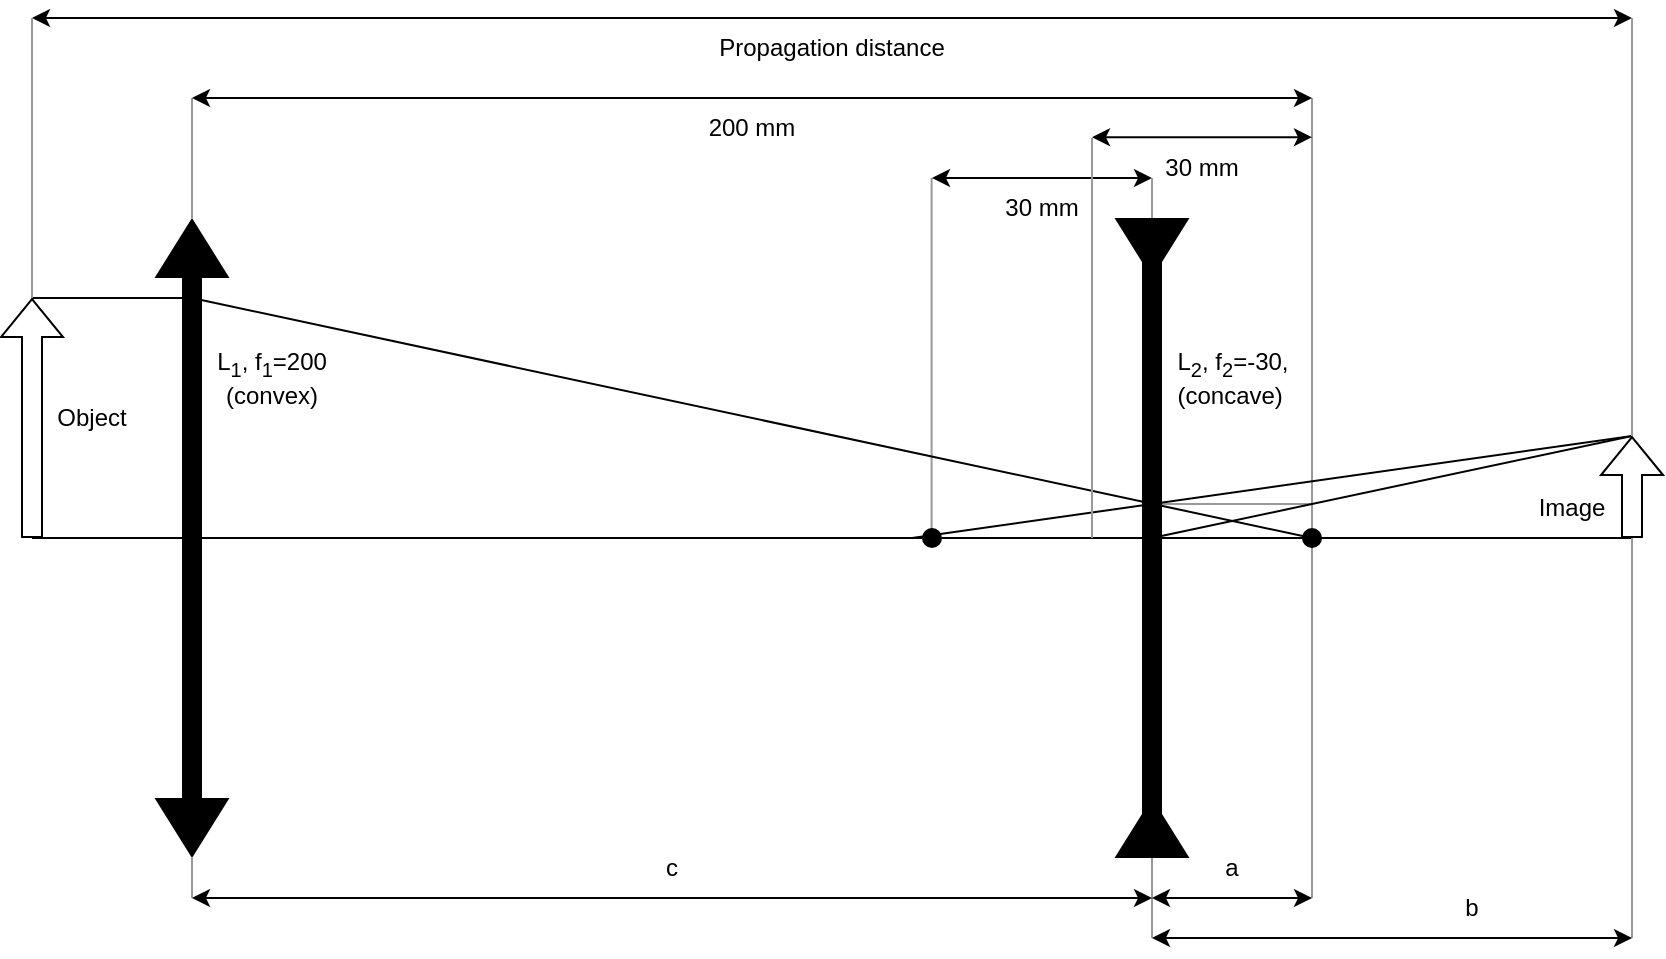<mxfile scale="1" border="10">
    <diagram id="h17Kq1fYVlkzOT2byBLN" name="Page-1">
        <mxGraphModel dx="169" dy="93" grid="1" gridSize="10" guides="1" tooltips="1" connect="1" arrows="1" fold="1" page="1" pageScale="1" pageWidth="1169" pageHeight="827" background="#ffffff" math="0" shadow="0">
            <root>
                <mxCell id="0"/>
                <mxCell id="1" parent="0"/>
                <mxCell id="kd8pXG1fjtVr0i-MkSHm-70" value="" style="endArrow=none;html=1;rounded=0;startArrow=none;" parent="1" source="kd8pXG1fjtVr0i-MkSHm-68" edge="1">
                    <mxGeometry width="50" height="50" relative="1" as="geometry">
                        <mxPoint x="40" y="400" as="sourcePoint"/>
                        <mxPoint x="840" y="400" as="targetPoint"/>
                    </mxGeometry>
                </mxCell>
                <mxCell id="kd8pXG1fjtVr0i-MkSHm-72" value="" style="shape=flexArrow;endArrow=classic;html=1;rounded=0;" parent="1" edge="1">
                    <mxGeometry width="50" height="50" relative="1" as="geometry">
                        <mxPoint x="40" y="400" as="sourcePoint"/>
                        <mxPoint x="40" y="280" as="targetPoint"/>
                    </mxGeometry>
                </mxCell>
                <mxCell id="kd8pXG1fjtVr0i-MkSHm-15" value="" style="endArrow=none;html=1;rounded=0;" parent="1" edge="1">
                    <mxGeometry width="50" height="50" relative="1" as="geometry">
                        <mxPoint x="40" y="280" as="sourcePoint"/>
                        <mxPoint x="120" y="280" as="targetPoint"/>
                    </mxGeometry>
                </mxCell>
                <mxCell id="kd8pXG1fjtVr0i-MkSHm-20" value="" style="endArrow=none;html=1;rounded=0;strokeColor=#999999;" parent="1" edge="1">
                    <mxGeometry width="50" height="50" relative="1" as="geometry">
                        <mxPoint x="600" y="383" as="sourcePoint"/>
                        <mxPoint x="680" y="383" as="targetPoint"/>
                    </mxGeometry>
                </mxCell>
                <mxCell id="kd8pXG1fjtVr0i-MkSHm-37" value="&lt;div&gt;L&lt;sub&gt;1&lt;/sub&gt;,&amp;nbsp;&lt;span&gt;f&lt;/span&gt;&lt;sub&gt;1&lt;/sub&gt;&lt;span&gt;=200&lt;/span&gt;&lt;/div&gt;&lt;div&gt;&lt;span&gt;(convex)&lt;/span&gt;&lt;/div&gt;" style="text;html=1;strokeColor=none;fillColor=none;align=center;verticalAlign=middle;whiteSpace=wrap;rounded=0;" parent="1" vertex="1">
                    <mxGeometry x="125" y="240" width="70" height="160" as="geometry"/>
                </mxCell>
                <mxCell id="kd8pXG1fjtVr0i-MkSHm-40" value="&lt;div&gt;L&lt;sub&gt;2&lt;/sub&gt;,&amp;nbsp;&lt;span&gt;f&lt;/span&gt;&lt;sub&gt;2&lt;/sub&gt;&lt;span&gt;=-30,&lt;/span&gt;&lt;/div&gt;&lt;div align=&quot;left&quot;&gt;&lt;span style=&quot;text-align: center&quot;&gt;(concave)&lt;/span&gt;&lt;/div&gt;" style="text;html=1;strokeColor=none;fillColor=none;align=center;verticalAlign=middle;whiteSpace=wrap;rounded=0;" parent="1" vertex="1">
                    <mxGeometry x="605.5" y="240" width="69" height="160" as="geometry"/>
                </mxCell>
                <mxCell id="kd8pXG1fjtVr0i-MkSHm-41" value="200&amp;nbsp;mm" style="text;html=1;strokeColor=none;fillColor=none;align=center;verticalAlign=middle;whiteSpace=wrap;rounded=0;" parent="1" vertex="1">
                    <mxGeometry x="360" y="180" width="80" height="30" as="geometry"/>
                </mxCell>
                <mxCell id="kd8pXG1fjtVr0i-MkSHm-43" value="30 mm" style="text;html=1;strokeColor=none;fillColor=none;align=center;verticalAlign=middle;whiteSpace=wrap;rounded=0;" parent="1" vertex="1">
                    <mxGeometry x="510" y="220" width="70" height="30" as="geometry"/>
                </mxCell>
                <mxCell id="kd8pXG1fjtVr0i-MkSHm-45" value="" style="endArrow=none;html=1;rounded=0;strokeColor=#999999;" parent="1" target="kd8pXG1fjtVr0i-MkSHm-5" edge="1">
                    <mxGeometry width="50" height="50" relative="1" as="geometry">
                        <mxPoint x="120" y="180" as="sourcePoint"/>
                        <mxPoint x="490" y="370" as="targetPoint"/>
                    </mxGeometry>
                </mxCell>
                <mxCell id="kd8pXG1fjtVr0i-MkSHm-46" value="" style="endArrow=none;html=1;rounded=0;strokeColor=#999999;" parent="1" edge="1">
                    <mxGeometry width="50" height="50" relative="1" as="geometry">
                        <mxPoint x="489.8" y="220" as="sourcePoint"/>
                        <mxPoint x="489.8" y="400" as="targetPoint"/>
                    </mxGeometry>
                </mxCell>
                <mxCell id="kd8pXG1fjtVr0i-MkSHm-47" value="" style="endArrow=none;html=1;rounded=0;strokeColor=#999999;" parent="1" target="kd8pXG1fjtVr0i-MkSHm-71" edge="1">
                    <mxGeometry width="50" height="50" relative="1" as="geometry">
                        <mxPoint x="680" y="180" as="sourcePoint"/>
                        <mxPoint x="679.41" y="360" as="targetPoint"/>
                    </mxGeometry>
                </mxCell>
                <mxCell id="kd8pXG1fjtVr0i-MkSHm-48" value="" style="endArrow=none;html=1;rounded=0;strokeColor=#999999;" parent="1" edge="1">
                    <mxGeometry width="50" height="50" relative="1" as="geometry">
                        <mxPoint x="680" y="400" as="sourcePoint"/>
                        <mxPoint x="680" y="580" as="targetPoint"/>
                    </mxGeometry>
                </mxCell>
                <mxCell id="kd8pXG1fjtVr0i-MkSHm-49" value="" style="endArrow=none;html=1;rounded=0;strokeColor=#999999;" parent="1" edge="1">
                    <mxGeometry width="50" height="50" relative="1" as="geometry">
                        <mxPoint x="840" y="400" as="sourcePoint"/>
                        <mxPoint x="840" y="600" as="targetPoint"/>
                    </mxGeometry>
                </mxCell>
                <mxCell id="kd8pXG1fjtVr0i-MkSHm-50" value="" style="endArrow=none;html=1;rounded=0;strokeColor=#999999;" parent="1" edge="1">
                    <mxGeometry width="50" height="50" relative="1" as="geometry">
                        <mxPoint x="120" y="560" as="sourcePoint"/>
                        <mxPoint x="120" y="580" as="targetPoint"/>
                    </mxGeometry>
                </mxCell>
                <mxCell id="kd8pXG1fjtVr0i-MkSHm-51" value="" style="endArrow=none;html=1;rounded=0;strokeColor=#999999;exitX=0;exitY=0.5;exitDx=0;exitDy=0;" parent="1" edge="1">
                    <mxGeometry width="50" height="50" relative="1" as="geometry">
                        <mxPoint x="600" y="560" as="sourcePoint"/>
                        <mxPoint x="600" y="600" as="targetPoint"/>
                    </mxGeometry>
                </mxCell>
                <mxCell id="kd8pXG1fjtVr0i-MkSHm-53" value="" style="endArrow=none;html=1;rounded=0;" parent="1" edge="1">
                    <mxGeometry width="50" height="50" relative="1" as="geometry">
                        <mxPoint x="41" y="280" as="sourcePoint"/>
                        <mxPoint x="121" y="280" as="targetPoint"/>
                    </mxGeometry>
                </mxCell>
                <mxCell id="kd8pXG1fjtVr0i-MkSHm-17" value="" style="endArrow=none;html=1;rounded=0;" parent="1" edge="1">
                    <mxGeometry width="50" height="50" relative="1" as="geometry">
                        <mxPoint x="120" y="280" as="sourcePoint"/>
                        <mxPoint x="680" y="400" as="targetPoint"/>
                    </mxGeometry>
                </mxCell>
                <mxCell id="kd8pXG1fjtVr0i-MkSHm-24" value="" style="endArrow=none;html=1;rounded=0;" parent="1" edge="1">
                    <mxGeometry width="50" height="50" relative="1" as="geometry">
                        <mxPoint x="480" y="400" as="sourcePoint"/>
                        <mxPoint x="840" y="349" as="targetPoint"/>
                    </mxGeometry>
                </mxCell>
                <mxCell id="kd8pXG1fjtVr0i-MkSHm-27" value="" style="endArrow=none;html=1;rounded=0;" parent="1" edge="1">
                    <mxGeometry width="50" height="50" relative="1" as="geometry">
                        <mxPoint x="600" y="400" as="sourcePoint"/>
                        <mxPoint x="840" y="349" as="targetPoint"/>
                    </mxGeometry>
                </mxCell>
                <mxCell id="kd8pXG1fjtVr0i-MkSHm-54" value="" style="endArrow=none;html=1;rounded=0;" parent="1" edge="1">
                    <mxGeometry width="50" height="50" relative="1" as="geometry">
                        <mxPoint x="40" y="280" as="sourcePoint"/>
                        <mxPoint x="120" y="280" as="targetPoint"/>
                    </mxGeometry>
                </mxCell>
                <mxCell id="kd8pXG1fjtVr0i-MkSHm-5" value="" style="triangle;whiteSpace=wrap;html=1;direction=north;fillColor=#000000;strokeColor=none;" parent="1" vertex="1">
                    <mxGeometry x="101.25" y="240" width="37.5" height="30" as="geometry"/>
                </mxCell>
                <mxCell id="kd8pXG1fjtVr0i-MkSHm-6" value="" style="triangle;whiteSpace=wrap;html=1;direction=south;fillColor=#000000;strokeColor=none;" parent="1" vertex="1">
                    <mxGeometry x="101.25" y="530" width="37.5" height="30" as="geometry"/>
                </mxCell>
                <mxCell id="kd8pXG1fjtVr0i-MkSHm-8" value="" style="triangle;whiteSpace=wrap;html=1;direction=south;strokeColor=none;fillColor=#000000;" parent="1" vertex="1">
                    <mxGeometry x="581.25" y="240" width="37.5" height="30" as="geometry"/>
                </mxCell>
                <mxCell id="kd8pXG1fjtVr0i-MkSHm-58" value="" style="triangle;whiteSpace=wrap;html=1;direction=north;strokeColor=none;fillColor=#000000;" parent="1" vertex="1">
                    <mxGeometry x="581.25" y="530" width="37.5" height="30" as="geometry"/>
                </mxCell>
                <mxCell id="kd8pXG1fjtVr0i-MkSHm-59" value="" style="rounded=0;whiteSpace=wrap;html=1;strokeColor=none;fillColor=#000000;" parent="1" vertex="1">
                    <mxGeometry x="595" y="260" width="10" height="280" as="geometry"/>
                </mxCell>
                <mxCell id="kd8pXG1fjtVr0i-MkSHm-19" value="" style="endArrow=classic;startArrow=classic;html=1;rounded=0;" parent="1" edge="1">
                    <mxGeometry width="50" height="50" relative="1" as="geometry">
                        <mxPoint x="120" y="180" as="sourcePoint"/>
                        <mxPoint x="680" y="180" as="targetPoint"/>
                    </mxGeometry>
                </mxCell>
                <mxCell id="kd8pXG1fjtVr0i-MkSHm-33" value="" style="endArrow=classic;startArrow=classic;html=1;rounded=0;" parent="1" edge="1">
                    <mxGeometry width="50" height="50" relative="1" as="geometry">
                        <mxPoint x="490" y="220" as="sourcePoint"/>
                        <mxPoint x="600" y="220" as="targetPoint"/>
                    </mxGeometry>
                </mxCell>
                <mxCell id="kd8pXG1fjtVr0i-MkSHm-34" value="" style="endArrow=classic;startArrow=classic;html=1;rounded=0;" parent="1" edge="1">
                    <mxGeometry width="50" height="50" relative="1" as="geometry">
                        <mxPoint x="120" y="580" as="sourcePoint"/>
                        <mxPoint x="600" y="580" as="targetPoint"/>
                    </mxGeometry>
                </mxCell>
                <mxCell id="kd8pXG1fjtVr0i-MkSHm-35" value="" style="endArrow=classic;startArrow=classic;html=1;rounded=0;" parent="1" edge="1">
                    <mxGeometry width="50" height="50" relative="1" as="geometry">
                        <mxPoint x="600" y="580" as="sourcePoint"/>
                        <mxPoint x="680" y="580" as="targetPoint"/>
                    </mxGeometry>
                </mxCell>
                <mxCell id="kd8pXG1fjtVr0i-MkSHm-36" value="" style="endArrow=classic;startArrow=classic;html=1;rounded=0;" parent="1" edge="1">
                    <mxGeometry width="50" height="50" relative="1" as="geometry">
                        <mxPoint x="600" y="600" as="sourcePoint"/>
                        <mxPoint x="840" y="600" as="targetPoint"/>
                    </mxGeometry>
                </mxCell>
                <mxCell id="kd8pXG1fjtVr0i-MkSHm-63" value="a" style="text;html=1;strokeColor=none;fillColor=none;align=center;verticalAlign=middle;whiteSpace=wrap;rounded=0;" parent="1" vertex="1">
                    <mxGeometry x="610" y="550" width="60" height="30" as="geometry"/>
                </mxCell>
                <mxCell id="kd8pXG1fjtVr0i-MkSHm-64" value="b" style="text;html=1;strokeColor=none;fillColor=none;align=center;verticalAlign=middle;whiteSpace=wrap;rounded=0;" parent="1" vertex="1">
                    <mxGeometry x="730" y="570" width="60" height="30" as="geometry"/>
                </mxCell>
                <mxCell id="kd8pXG1fjtVr0i-MkSHm-65" value="c" style="text;html=1;strokeColor=none;fillColor=none;align=center;verticalAlign=middle;whiteSpace=wrap;rounded=0;" parent="1" vertex="1">
                    <mxGeometry x="330" y="550" width="60" height="30" as="geometry"/>
                </mxCell>
                <mxCell id="kd8pXG1fjtVr0i-MkSHm-67" value="&lt;div&gt;Image&lt;/div&gt;" style="text;html=1;strokeColor=none;fillColor=none;align=center;verticalAlign=middle;whiteSpace=wrap;rounded=0;" parent="1" vertex="1">
                    <mxGeometry x="780" y="370" width="60" height="30" as="geometry"/>
                </mxCell>
                <mxCell id="kd8pXG1fjtVr0i-MkSHm-73" value="" style="shape=flexArrow;endArrow=classic;html=1;rounded=0;fillColor=none;width=10;" parent="1" edge="1">
                    <mxGeometry width="50" height="50" relative="1" as="geometry">
                        <mxPoint x="840" y="400" as="sourcePoint"/>
                        <mxPoint x="840" y="349" as="targetPoint"/>
                    </mxGeometry>
                </mxCell>
                <mxCell id="kd8pXG1fjtVr0i-MkSHm-71" value="" style="ellipse;whiteSpace=wrap;html=1;aspect=fixed;fillColor=#000000;strokeColor=none;" parent="1" vertex="1">
                    <mxGeometry x="675" y="395" width="10" height="10" as="geometry"/>
                </mxCell>
                <mxCell id="kd8pXG1fjtVr0i-MkSHm-4" value="" style="rounded=0;whiteSpace=wrap;html=1;fillColor=#000000;strokeColor=none;" parent="1" vertex="1">
                    <mxGeometry x="115" y="270" width="10" height="260" as="geometry"/>
                </mxCell>
                <mxCell id="2" value="&lt;div&gt;Object&lt;/div&gt;" style="text;html=1;strokeColor=none;fillColor=none;align=center;verticalAlign=middle;whiteSpace=wrap;rounded=0;" parent="1" vertex="1">
                    <mxGeometry x="40" y="280" width="60" height="120" as="geometry"/>
                </mxCell>
                <mxCell id="3" value="" style="endArrow=classic;startArrow=classic;html=1;rounded=0;" parent="1" edge="1">
                    <mxGeometry width="50" height="50" relative="1" as="geometry">
                        <mxPoint x="40" y="140" as="sourcePoint"/>
                        <mxPoint x="840" y="140" as="targetPoint"/>
                    </mxGeometry>
                </mxCell>
                <mxCell id="4" value="Propagation distance" style="text;html=1;strokeColor=none;fillColor=none;align=center;verticalAlign=middle;whiteSpace=wrap;rounded=0;" parent="1" vertex="1">
                    <mxGeometry x="360" y="140" width="160" height="30" as="geometry"/>
                </mxCell>
                <mxCell id="6" value="" style="endArrow=none;html=1;rounded=0;strokeColor=#999999;entryX=0;entryY=0.5;entryDx=0;entryDy=0;" parent="1" target="kd8pXG1fjtVr0i-MkSHm-8" edge="1">
                    <mxGeometry width="50" height="50" relative="1" as="geometry">
                        <mxPoint x="600" y="220" as="sourcePoint"/>
                        <mxPoint x="650" y="230" as="targetPoint"/>
                    </mxGeometry>
                </mxCell>
                <mxCell id="10" value="" style="endArrow=none;html=1;rounded=0;strokeColor=#999999;" parent="1" edge="1">
                    <mxGeometry width="50" height="50" relative="1" as="geometry">
                        <mxPoint x="840" y="140" as="sourcePoint"/>
                        <mxPoint x="840" y="349" as="targetPoint"/>
                    </mxGeometry>
                </mxCell>
                <mxCell id="kd8pXG1fjtVr0i-MkSHm-68" value="" style="ellipse;whiteSpace=wrap;html=1;aspect=fixed;fillColor=#000000;strokeColor=none;" parent="1" vertex="1">
                    <mxGeometry x="485" y="395" width="10" height="10" as="geometry"/>
                </mxCell>
                <mxCell id="8" value="" style="endArrow=none;html=1;rounded=0;" parent="1" target="kd8pXG1fjtVr0i-MkSHm-68" edge="1">
                    <mxGeometry width="50" height="50" relative="1" as="geometry">
                        <mxPoint x="40" y="400" as="sourcePoint"/>
                        <mxPoint x="840" y="400" as="targetPoint"/>
                    </mxGeometry>
                </mxCell>
                <mxCell id="11" value="" style="endArrow=none;html=1;rounded=0;strokeColor=#999999;" parent="1" edge="1">
                    <mxGeometry width="50" height="50" relative="1" as="geometry">
                        <mxPoint x="40" y="140" as="sourcePoint"/>
                        <mxPoint x="40" y="280" as="targetPoint"/>
                    </mxGeometry>
                </mxCell>
                <mxCell id="12" value="" style="endArrow=none;html=1;rounded=0;strokeColor=#999999;exitX=0;exitY=0;exitDx=0;exitDy=0;" edge="1" parent="1" source="13">
                    <mxGeometry width="50" height="50" relative="1" as="geometry">
                        <mxPoint x="570" y="205" as="sourcePoint"/>
                        <mxPoint x="570" y="400" as="targetPoint"/>
                    </mxGeometry>
                </mxCell>
                <mxCell id="13" value="30 mm" style="text;html=1;strokeColor=none;fillColor=none;align=center;verticalAlign=middle;whiteSpace=wrap;rounded=0;" vertex="1" parent="1">
                    <mxGeometry x="570" y="200" width="110" height="30" as="geometry"/>
                </mxCell>
                <mxCell id="14" value="" style="endArrow=classic;startArrow=classic;html=1;rounded=0;" edge="1" parent="1">
                    <mxGeometry width="50" height="50" relative="1" as="geometry">
                        <mxPoint x="570" y="199.6" as="sourcePoint"/>
                        <mxPoint x="680" y="199.6" as="targetPoint"/>
                    </mxGeometry>
                </mxCell>
            </root>
        </mxGraphModel>
    </diagram>
</mxfile>